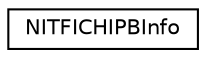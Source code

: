 digraph "Graphical Class Hierarchy"
{
  edge [fontname="Helvetica",fontsize="10",labelfontname="Helvetica",labelfontsize="10"];
  node [fontname="Helvetica",fontsize="10",shape=record];
  rankdir="LR";
  Node1 [label="NITFICHIPBInfo",height=0.2,width=0.4,color="black", fillcolor="white", style="filled",URL="$nitflib_8h.html#structNITFICHIPBInfo"];
}
